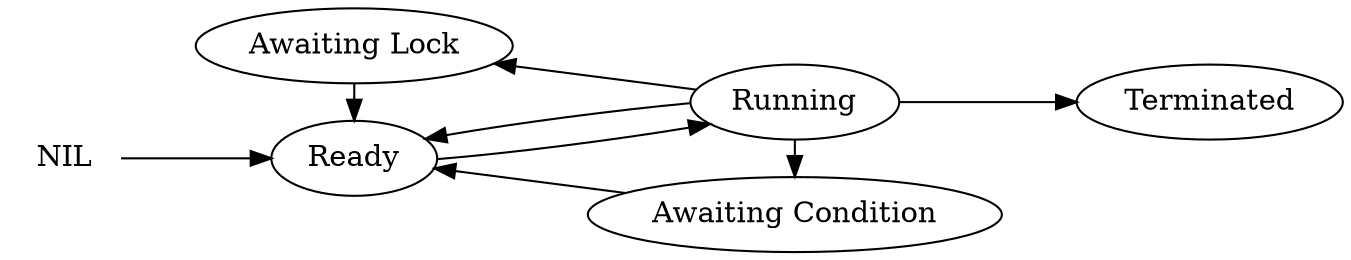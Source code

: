 digraph ActivitiesStates {

rankdir=LR;

NIL[shape=plaintext];

Awaiting_Cond[label="Awaiting Condition"];

Running;

Awaiting_Lock[label="Awaiting Lock"];

Ready;

Terminated;


NIL -> Ready;

Running -> Awaiting_Cond;

Ready -> Running;
Running -> Ready;

Awaiting_Cond -> Ready; 
Awaiting_Lock -> Ready;


Running -> Awaiting_Lock;

Running -> Terminated; 

{rank=same Awaiting_Cond Running}

{rank=same Ready Awaiting_Lock}

}


